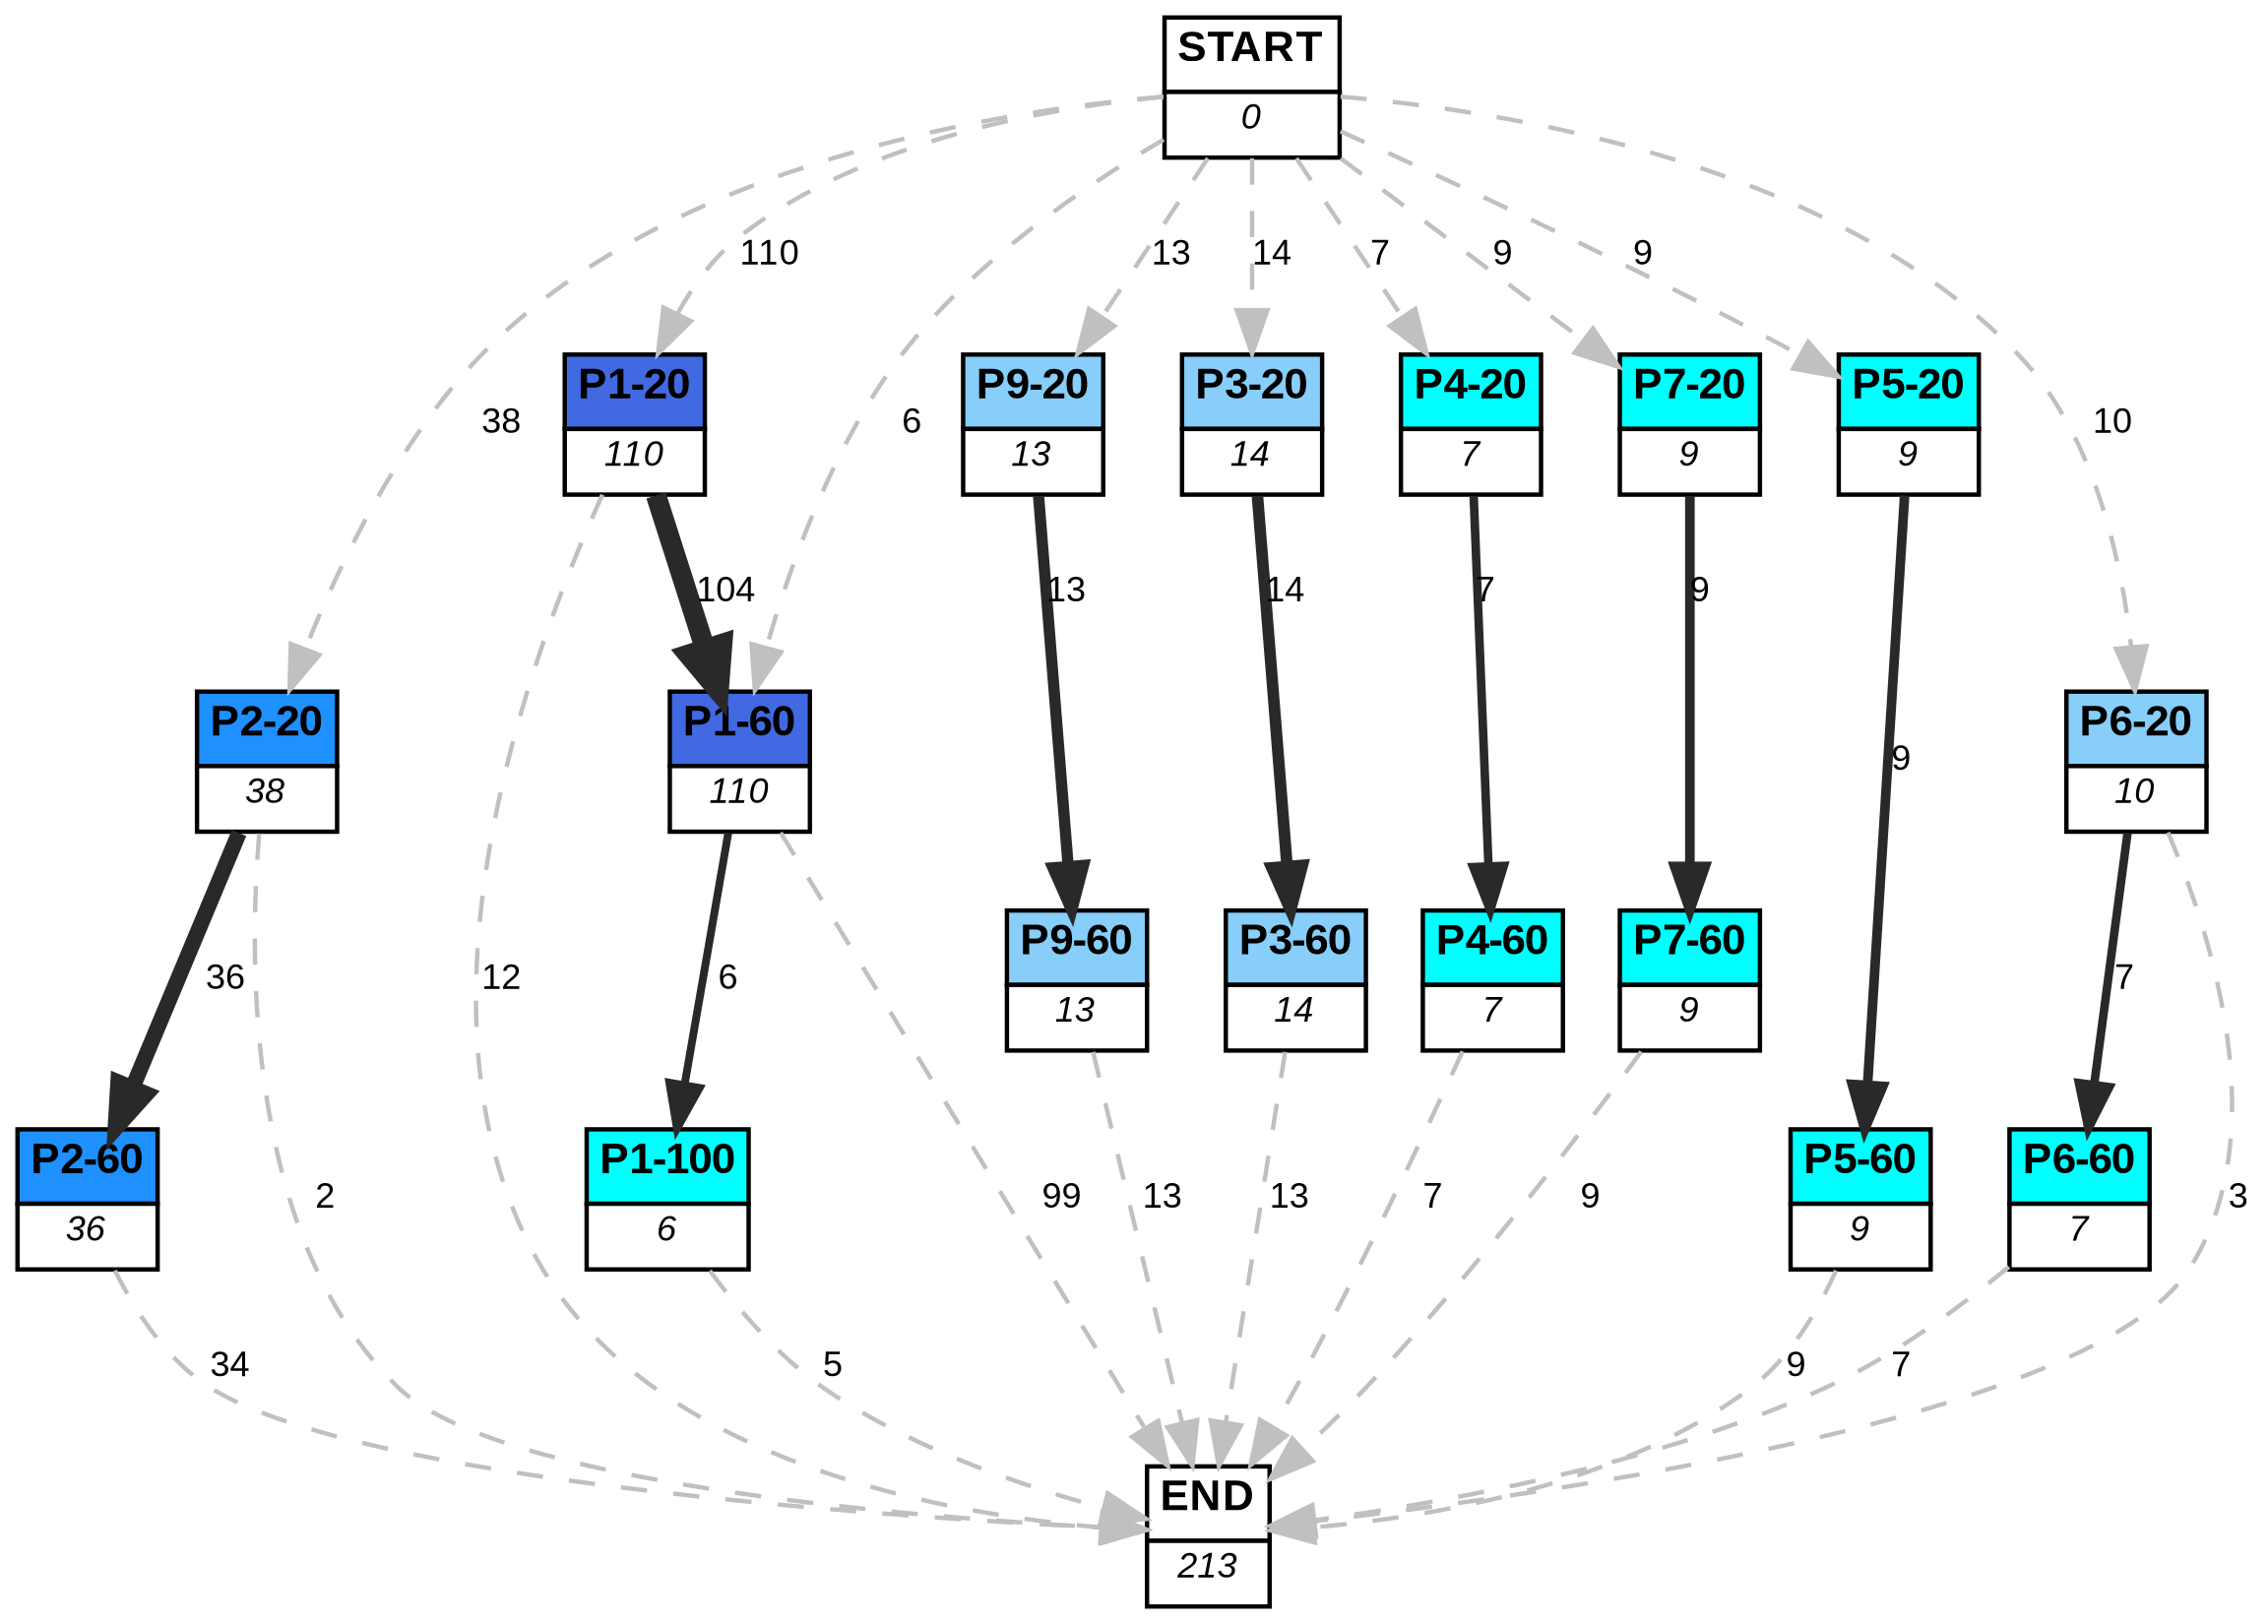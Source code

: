 digraph graphname {
	dpi = 150
	size="16,11!";
	margin = 0;
"P1-20" [shape=plain, label=<<table border="0" cellborder="1" cellspacing="0"><tr><td bgcolor="royalblue"><FONT face="Arial" POINT-SIZE="10"><b>P1-20</b></FONT></td></tr><tr><td bgcolor="white"><FONT face="Arial" POINT-SIZE="8"><i>110</i></FONT></td></tr></table>>]
"P2-20" [shape=plain, label=<<table border="0" cellborder="1" cellspacing="0"><tr><td bgcolor="dodgerblue"><FONT face="Arial" POINT-SIZE="10"><b>P2-20</b></FONT></td></tr><tr><td bgcolor="white"><FONT face="Arial" POINT-SIZE="8"><i>38</i></FONT></td></tr></table>>]
"P2-60" [shape=plain, label=<<table border="0" cellborder="1" cellspacing="0"><tr><td bgcolor="dodgerblue"><FONT face="Arial" POINT-SIZE="10"><b>P2-60</b></FONT></td></tr><tr><td bgcolor="white"><FONT face="Arial" POINT-SIZE="8"><i>36</i></FONT></td></tr></table>>]
"P9-20" [shape=plain, label=<<table border="0" cellborder="1" cellspacing="0"><tr><td bgcolor="lightskyblue"><FONT face="Arial" POINT-SIZE="10"><b>P9-20</b></FONT></td></tr><tr><td bgcolor="white"><FONT face="Arial" POINT-SIZE="8"><i>13</i></FONT></td></tr></table>>]
"P9-60" [shape=plain, label=<<table border="0" cellborder="1" cellspacing="0"><tr><td bgcolor="lightskyblue"><FONT face="Arial" POINT-SIZE="10"><b>P9-60</b></FONT></td></tr><tr><td bgcolor="white"><FONT face="Arial" POINT-SIZE="8"><i>13</i></FONT></td></tr></table>>]
"P1-60" [shape=plain, label=<<table border="0" cellborder="1" cellspacing="0"><tr><td bgcolor="royalblue"><FONT face="Arial" POINT-SIZE="10"><b>P1-60</b></FONT></td></tr><tr><td bgcolor="white"><FONT face="Arial" POINT-SIZE="8"><i>110</i></FONT></td></tr></table>>]
"P3-20" [shape=plain, label=<<table border="0" cellborder="1" cellspacing="0"><tr><td bgcolor="lightskyblue"><FONT face="Arial" POINT-SIZE="10"><b>P3-20</b></FONT></td></tr><tr><td bgcolor="white"><FONT face="Arial" POINT-SIZE="8"><i>14</i></FONT></td></tr></table>>]
"P3-60" [shape=plain, label=<<table border="0" cellborder="1" cellspacing="0"><tr><td bgcolor="lightskyblue"><FONT face="Arial" POINT-SIZE="10"><b>P3-60</b></FONT></td></tr><tr><td bgcolor="white"><FONT face="Arial" POINT-SIZE="8"><i>14</i></FONT></td></tr></table>>]
"P4-20" [shape=plain, label=<<table border="0" cellborder="1" cellspacing="0"><tr><td bgcolor="aqua"><FONT face="Arial" POINT-SIZE="10"><b>P4-20</b></FONT></td></tr><tr><td bgcolor="white"><FONT face="Arial" POINT-SIZE="8"><i>7</i></FONT></td></tr></table>>]
"P4-60" [shape=plain, label=<<table border="0" cellborder="1" cellspacing="0"><tr><td bgcolor="aqua"><FONT face="Arial" POINT-SIZE="10"><b>P4-60</b></FONT></td></tr><tr><td bgcolor="white"><FONT face="Arial" POINT-SIZE="8"><i>7</i></FONT></td></tr></table>>]
"P7-20" [shape=plain, label=<<table border="0" cellborder="1" cellspacing="0"><tr><td bgcolor="aqua"><FONT face="Arial" POINT-SIZE="10"><b>P7-20</b></FONT></td></tr><tr><td bgcolor="white"><FONT face="Arial" POINT-SIZE="8"><i>9</i></FONT></td></tr></table>>]
"P7-60" [shape=plain, label=<<table border="0" cellborder="1" cellspacing="0"><tr><td bgcolor="aqua"><FONT face="Arial" POINT-SIZE="10"><b>P7-60</b></FONT></td></tr><tr><td bgcolor="white"><FONT face="Arial" POINT-SIZE="8"><i>9</i></FONT></td></tr></table>>]
"P5-20" [shape=plain, label=<<table border="0" cellborder="1" cellspacing="0"><tr><td bgcolor="aqua"><FONT face="Arial" POINT-SIZE="10"><b>P5-20</b></FONT></td></tr><tr><td bgcolor="white"><FONT face="Arial" POINT-SIZE="8"><i>9</i></FONT></td></tr></table>>]
"P5-60" [shape=plain, label=<<table border="0" cellborder="1" cellspacing="0"><tr><td bgcolor="aqua"><FONT face="Arial" POINT-SIZE="10"><b>P5-60</b></FONT></td></tr><tr><td bgcolor="white"><FONT face="Arial" POINT-SIZE="8"><i>9</i></FONT></td></tr></table>>]
"P6-20" [shape=plain, label=<<table border="0" cellborder="1" cellspacing="0"><tr><td bgcolor="lightskyblue"><FONT face="Arial" POINT-SIZE="10"><b>P6-20</b></FONT></td></tr><tr><td bgcolor="white"><FONT face="Arial" POINT-SIZE="8"><i>10</i></FONT></td></tr></table>>]
"P6-60" [shape=plain, label=<<table border="0" cellborder="1" cellspacing="0"><tr><td bgcolor="aqua"><FONT face="Arial" POINT-SIZE="10"><b>P6-60</b></FONT></td></tr><tr><td bgcolor="white"><FONT face="Arial" POINT-SIZE="8"><i>7</i></FONT></td></tr></table>>]
"P1-100" [shape=plain, label=<<table border="0" cellborder="1" cellspacing="0"><tr><td bgcolor="aqua"><FONT face="Arial" POINT-SIZE="10"><b>P1-100</b></FONT></td></tr><tr><td bgcolor="white"><FONT face="Arial" POINT-SIZE="8"><i>6</i></FONT></td></tr></table>>]
"START" [shape=plain, label=<<table border="0" cellborder="1" cellspacing="0"><tr><td bgcolor="white"><FONT face="Arial" POINT-SIZE="10"><b>START</b></FONT></td></tr><tr><td bgcolor="white"><FONT face="Arial" POINT-SIZE="8"><i>0</i></FONT></td></tr></table>>]
"END" [shape=plain, label=<<table border="0" cellborder="1" cellspacing="0"><tr><td bgcolor="white"><FONT face="Arial" POINT-SIZE="10"><b>END</b></FONT></td></tr><tr><td bgcolor="white"><FONT face="Arial" POINT-SIZE="8"><i>213</i></FONT></td></tr></table>>]
"P1-20" -> "P1-60" [ color=grey16 penwidth = "4.6443908991413725"label ="104" labelfloat=false fontname="Arial" fontsize=8]
"P1-20" -> "END" [ style = dashed color=grey label ="12" labelfloat=false fontname="Arial" fontsize=8]
"P2-20" -> "P2-60" [ color=grey16 penwidth = "3.58351893845611"label ="36" labelfloat=false fontname="Arial" fontsize=8]
"P2-20" -> "END" [ style = dashed color=grey label ="2" labelfloat=false fontname="Arial" fontsize=8]
"P2-60" -> "END" [ style = dashed color=grey label ="34" labelfloat=false fontname="Arial" fontsize=8]
"P9-20" -> "P9-60" [ color=grey16 penwidth = "2.5649493574615367"label ="13" labelfloat=false fontname="Arial" fontsize=8]
"P9-60" -> "END" [ style = dashed color=grey label ="13" labelfloat=false fontname="Arial" fontsize=8]
"P1-60" -> "P1-100" [ color=grey16 penwidth = "1.791759469228055"label ="6" labelfloat=false fontname="Arial" fontsize=8]
"P1-60" -> "END" [ style = dashed color=grey label ="99" labelfloat=false fontname="Arial" fontsize=8]
"P3-20" -> "P3-60" [ color=grey16 penwidth = "2.6390573296152584"label ="14" labelfloat=false fontname="Arial" fontsize=8]
"P3-60" -> "END" [ style = dashed color=grey label ="13" labelfloat=false fontname="Arial" fontsize=8]
"P4-20" -> "P4-60" [ color=grey16 penwidth = "1.9459101490553132"label ="7" labelfloat=false fontname="Arial" fontsize=8]
"P4-60" -> "END" [ style = dashed color=grey label ="7" labelfloat=false fontname="Arial" fontsize=8]
"P7-20" -> "P7-60" [ color=grey16 penwidth = "2.1972245773362196"label ="9" labelfloat=false fontname="Arial" fontsize=8]
"P7-60" -> "END" [ style = dashed color=grey label ="9" labelfloat=false fontname="Arial" fontsize=8]
"P5-20" -> "P5-60" [ color=grey16 penwidth = "2.1972245773362196"label ="9" labelfloat=false fontname="Arial" fontsize=8]
"P5-60" -> "END" [ style = dashed color=grey label ="9" labelfloat=false fontname="Arial" fontsize=8]
"P6-20" -> "P6-60" [ color=grey16 penwidth = "1.9459101490553132"label ="7" labelfloat=false fontname="Arial" fontsize=8]
"P6-20" -> "END" [ style = dashed color=grey label ="3" labelfloat=false fontname="Arial" fontsize=8]
"P6-60" -> "END" [ style = dashed color=grey label ="7" labelfloat=false fontname="Arial" fontsize=8]
"P1-100" -> "END" [ style = dashed color=grey label ="5" labelfloat=false fontname="Arial" fontsize=8]
"START" -> "P1-20" [ style = dashed color=grey label ="110" labelfloat=false fontname="Arial" fontsize=8]
"START" -> "P2-20" [ style = dashed color=grey label ="38" labelfloat=false fontname="Arial" fontsize=8]
"START" -> "P9-20" [ style = dashed color=grey label ="13" labelfloat=false fontname="Arial" fontsize=8]
"START" -> "P1-60" [ style = dashed color=grey label ="6" labelfloat=false fontname="Arial" fontsize=8]
"START" -> "P3-20" [ style = dashed color=grey label ="14" labelfloat=false fontname="Arial" fontsize=8]
"START" -> "P4-20" [ style = dashed color=grey label ="7" labelfloat=false fontname="Arial" fontsize=8]
"START" -> "P7-20" [ style = dashed color=grey label ="9" labelfloat=false fontname="Arial" fontsize=8]
"START" -> "P5-20" [ style = dashed color=grey label ="9" labelfloat=false fontname="Arial" fontsize=8]
"START" -> "P6-20" [ style = dashed color=grey label ="10" labelfloat=false fontname="Arial" fontsize=8]
}